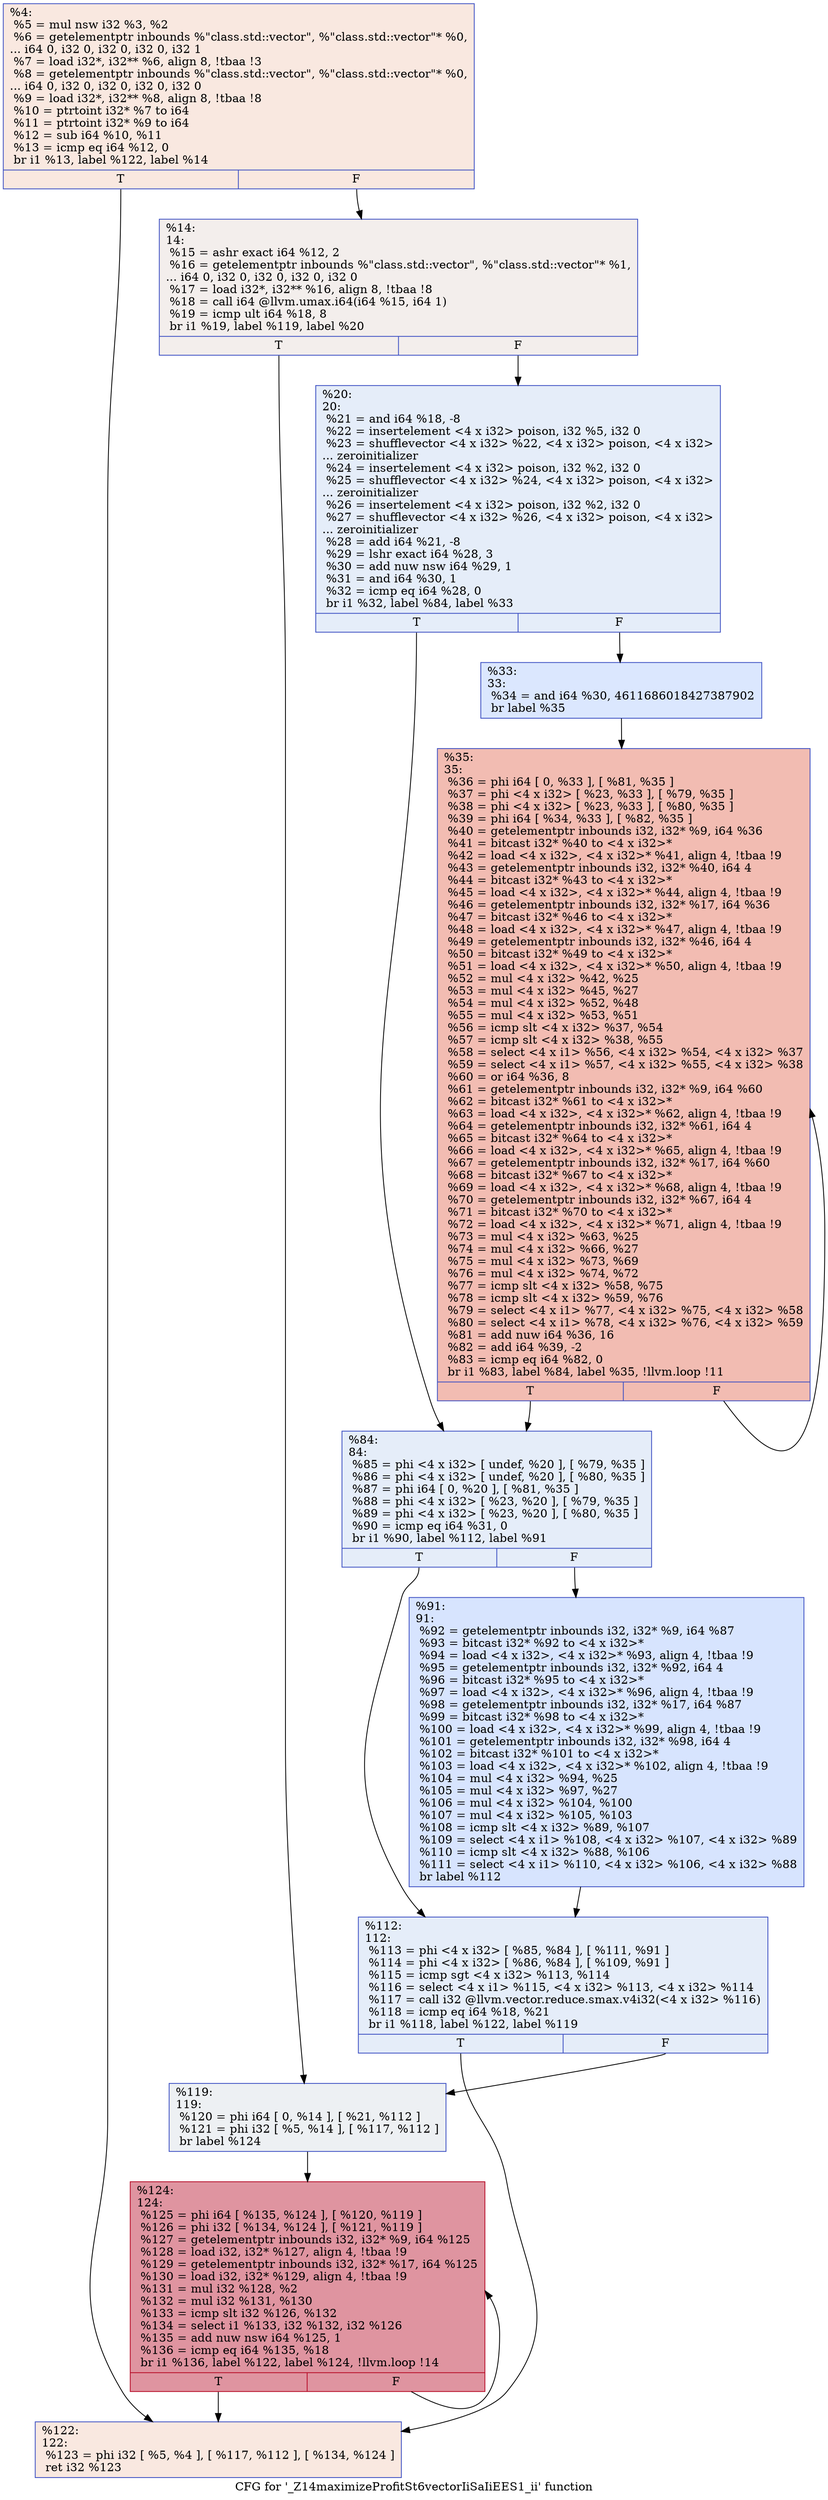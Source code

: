 digraph "CFG for '_Z14maximizeProfitSt6vectorIiSaIiEES1_ii' function" {
	label="CFG for '_Z14maximizeProfitSt6vectorIiSaIiEES1_ii' function";

	Node0x55f3930cd300 [shape=record,color="#3d50c3ff", style=filled, fillcolor="#f1ccb870",label="{%4:\l  %5 = mul nsw i32 %3, %2\l  %6 = getelementptr inbounds %\"class.std::vector\", %\"class.std::vector\"* %0,\l... i64 0, i32 0, i32 0, i32 0, i32 1\l  %7 = load i32*, i32** %6, align 8, !tbaa !3\l  %8 = getelementptr inbounds %\"class.std::vector\", %\"class.std::vector\"* %0,\l... i64 0, i32 0, i32 0, i32 0, i32 0\l  %9 = load i32*, i32** %8, align 8, !tbaa !8\l  %10 = ptrtoint i32* %7 to i64\l  %11 = ptrtoint i32* %9 to i64\l  %12 = sub i64 %10, %11\l  %13 = icmp eq i64 %12, 0\l  br i1 %13, label %122, label %14\l|{<s0>T|<s1>F}}"];
	Node0x55f3930cd300:s0 -> Node0x55f3930cd350;
	Node0x55f3930cd300:s1 -> Node0x55f3930ce530;
	Node0x55f3930ce530 [shape=record,color="#3d50c3ff", style=filled, fillcolor="#e3d9d370",label="{%14:\l14:                                               \l  %15 = ashr exact i64 %12, 2\l  %16 = getelementptr inbounds %\"class.std::vector\", %\"class.std::vector\"* %1,\l... i64 0, i32 0, i32 0, i32 0, i32 0\l  %17 = load i32*, i32** %16, align 8, !tbaa !8\l  %18 = call i64 @llvm.umax.i64(i64 %15, i64 1)\l  %19 = icmp ult i64 %18, 8\l  br i1 %19, label %119, label %20\l|{<s0>T|<s1>F}}"];
	Node0x55f3930ce530:s0 -> Node0x55f3930cf1a0;
	Node0x55f3930ce530:s1 -> Node0x55f3930cf1f0;
	Node0x55f3930cf1f0 [shape=record,color="#3d50c3ff", style=filled, fillcolor="#c5d6f270",label="{%20:\l20:                                               \l  %21 = and i64 %18, -8\l  %22 = insertelement \<4 x i32\> poison, i32 %5, i32 0\l  %23 = shufflevector \<4 x i32\> %22, \<4 x i32\> poison, \<4 x i32\>\l... zeroinitializer\l  %24 = insertelement \<4 x i32\> poison, i32 %2, i32 0\l  %25 = shufflevector \<4 x i32\> %24, \<4 x i32\> poison, \<4 x i32\>\l... zeroinitializer\l  %26 = insertelement \<4 x i32\> poison, i32 %2, i32 0\l  %27 = shufflevector \<4 x i32\> %26, \<4 x i32\> poison, \<4 x i32\>\l... zeroinitializer\l  %28 = add i64 %21, -8\l  %29 = lshr exact i64 %28, 3\l  %30 = add nuw nsw i64 %29, 1\l  %31 = and i64 %30, 1\l  %32 = icmp eq i64 %28, 0\l  br i1 %32, label %84, label %33\l|{<s0>T|<s1>F}}"];
	Node0x55f3930cf1f0:s0 -> Node0x55f3930d0740;
	Node0x55f3930cf1f0:s1 -> Node0x55f3930d0790;
	Node0x55f3930d0790 [shape=record,color="#3d50c3ff", style=filled, fillcolor="#aec9fc70",label="{%33:\l33:                                               \l  %34 = and i64 %30, 4611686018427387902\l  br label %35\l}"];
	Node0x55f3930d0790 -> Node0x55f3930d09b0;
	Node0x55f3930d09b0 [shape=record,color="#3d50c3ff", style=filled, fillcolor="#e1675170",label="{%35:\l35:                                               \l  %36 = phi i64 [ 0, %33 ], [ %81, %35 ]\l  %37 = phi \<4 x i32\> [ %23, %33 ], [ %79, %35 ]\l  %38 = phi \<4 x i32\> [ %23, %33 ], [ %80, %35 ]\l  %39 = phi i64 [ %34, %33 ], [ %82, %35 ]\l  %40 = getelementptr inbounds i32, i32* %9, i64 %36\l  %41 = bitcast i32* %40 to \<4 x i32\>*\l  %42 = load \<4 x i32\>, \<4 x i32\>* %41, align 4, !tbaa !9\l  %43 = getelementptr inbounds i32, i32* %40, i64 4\l  %44 = bitcast i32* %43 to \<4 x i32\>*\l  %45 = load \<4 x i32\>, \<4 x i32\>* %44, align 4, !tbaa !9\l  %46 = getelementptr inbounds i32, i32* %17, i64 %36\l  %47 = bitcast i32* %46 to \<4 x i32\>*\l  %48 = load \<4 x i32\>, \<4 x i32\>* %47, align 4, !tbaa !9\l  %49 = getelementptr inbounds i32, i32* %46, i64 4\l  %50 = bitcast i32* %49 to \<4 x i32\>*\l  %51 = load \<4 x i32\>, \<4 x i32\>* %50, align 4, !tbaa !9\l  %52 = mul \<4 x i32\> %42, %25\l  %53 = mul \<4 x i32\> %45, %27\l  %54 = mul \<4 x i32\> %52, %48\l  %55 = mul \<4 x i32\> %53, %51\l  %56 = icmp slt \<4 x i32\> %37, %54\l  %57 = icmp slt \<4 x i32\> %38, %55\l  %58 = select \<4 x i1\> %56, \<4 x i32\> %54, \<4 x i32\> %37\l  %59 = select \<4 x i1\> %57, \<4 x i32\> %55, \<4 x i32\> %38\l  %60 = or i64 %36, 8\l  %61 = getelementptr inbounds i32, i32* %9, i64 %60\l  %62 = bitcast i32* %61 to \<4 x i32\>*\l  %63 = load \<4 x i32\>, \<4 x i32\>* %62, align 4, !tbaa !9\l  %64 = getelementptr inbounds i32, i32* %61, i64 4\l  %65 = bitcast i32* %64 to \<4 x i32\>*\l  %66 = load \<4 x i32\>, \<4 x i32\>* %65, align 4, !tbaa !9\l  %67 = getelementptr inbounds i32, i32* %17, i64 %60\l  %68 = bitcast i32* %67 to \<4 x i32\>*\l  %69 = load \<4 x i32\>, \<4 x i32\>* %68, align 4, !tbaa !9\l  %70 = getelementptr inbounds i32, i32* %67, i64 4\l  %71 = bitcast i32* %70 to \<4 x i32\>*\l  %72 = load \<4 x i32\>, \<4 x i32\>* %71, align 4, !tbaa !9\l  %73 = mul \<4 x i32\> %63, %25\l  %74 = mul \<4 x i32\> %66, %27\l  %75 = mul \<4 x i32\> %73, %69\l  %76 = mul \<4 x i32\> %74, %72\l  %77 = icmp slt \<4 x i32\> %58, %75\l  %78 = icmp slt \<4 x i32\> %59, %76\l  %79 = select \<4 x i1\> %77, \<4 x i32\> %75, \<4 x i32\> %58\l  %80 = select \<4 x i1\> %78, \<4 x i32\> %76, \<4 x i32\> %59\l  %81 = add nuw i64 %36, 16\l  %82 = add i64 %39, -2\l  %83 = icmp eq i64 %82, 0\l  br i1 %83, label %84, label %35, !llvm.loop !11\l|{<s0>T|<s1>F}}"];
	Node0x55f3930d09b0:s0 -> Node0x55f3930d0740;
	Node0x55f3930d09b0:s1 -> Node0x55f3930d09b0;
	Node0x55f3930d0740 [shape=record,color="#3d50c3ff", style=filled, fillcolor="#c5d6f270",label="{%84:\l84:                                               \l  %85 = phi \<4 x i32\> [ undef, %20 ], [ %79, %35 ]\l  %86 = phi \<4 x i32\> [ undef, %20 ], [ %80, %35 ]\l  %87 = phi i64 [ 0, %20 ], [ %81, %35 ]\l  %88 = phi \<4 x i32\> [ %23, %20 ], [ %79, %35 ]\l  %89 = phi \<4 x i32\> [ %23, %20 ], [ %80, %35 ]\l  %90 = icmp eq i64 %31, 0\l  br i1 %90, label %112, label %91\l|{<s0>T|<s1>F}}"];
	Node0x55f3930d0740:s0 -> Node0x55f3930d3b40;
	Node0x55f3930d0740:s1 -> Node0x55f3930d3b90;
	Node0x55f3930d3b90 [shape=record,color="#3d50c3ff", style=filled, fillcolor="#a5c3fe70",label="{%91:\l91:                                               \l  %92 = getelementptr inbounds i32, i32* %9, i64 %87\l  %93 = bitcast i32* %92 to \<4 x i32\>*\l  %94 = load \<4 x i32\>, \<4 x i32\>* %93, align 4, !tbaa !9\l  %95 = getelementptr inbounds i32, i32* %92, i64 4\l  %96 = bitcast i32* %95 to \<4 x i32\>*\l  %97 = load \<4 x i32\>, \<4 x i32\>* %96, align 4, !tbaa !9\l  %98 = getelementptr inbounds i32, i32* %17, i64 %87\l  %99 = bitcast i32* %98 to \<4 x i32\>*\l  %100 = load \<4 x i32\>, \<4 x i32\>* %99, align 4, !tbaa !9\l  %101 = getelementptr inbounds i32, i32* %98, i64 4\l  %102 = bitcast i32* %101 to \<4 x i32\>*\l  %103 = load \<4 x i32\>, \<4 x i32\>* %102, align 4, !tbaa !9\l  %104 = mul \<4 x i32\> %94, %25\l  %105 = mul \<4 x i32\> %97, %27\l  %106 = mul \<4 x i32\> %104, %100\l  %107 = mul \<4 x i32\> %105, %103\l  %108 = icmp slt \<4 x i32\> %89, %107\l  %109 = select \<4 x i1\> %108, \<4 x i32\> %107, \<4 x i32\> %89\l  %110 = icmp slt \<4 x i32\> %88, %106\l  %111 = select \<4 x i1\> %110, \<4 x i32\> %106, \<4 x i32\> %88\l  br label %112\l}"];
	Node0x55f3930d3b90 -> Node0x55f3930d3b40;
	Node0x55f3930d3b40 [shape=record,color="#3d50c3ff", style=filled, fillcolor="#c5d6f270",label="{%112:\l112:                                              \l  %113 = phi \<4 x i32\> [ %85, %84 ], [ %111, %91 ]\l  %114 = phi \<4 x i32\> [ %86, %84 ], [ %109, %91 ]\l  %115 = icmp sgt \<4 x i32\> %113, %114\l  %116 = select \<4 x i1\> %115, \<4 x i32\> %113, \<4 x i32\> %114\l  %117 = call i32 @llvm.vector.reduce.smax.v4i32(\<4 x i32\> %116)\l  %118 = icmp eq i64 %18, %21\l  br i1 %118, label %122, label %119\l|{<s0>T|<s1>F}}"];
	Node0x55f3930d3b40:s0 -> Node0x55f3930cd350;
	Node0x55f3930d3b40:s1 -> Node0x55f3930cf1a0;
	Node0x55f3930cf1a0 [shape=record,color="#3d50c3ff", style=filled, fillcolor="#d6dce470",label="{%119:\l119:                                              \l  %120 = phi i64 [ 0, %14 ], [ %21, %112 ]\l  %121 = phi i32 [ %5, %14 ], [ %117, %112 ]\l  br label %124\l}"];
	Node0x55f3930cf1a0 -> Node0x55f3930d4f30;
	Node0x55f3930cd350 [shape=record,color="#3d50c3ff", style=filled, fillcolor="#f1ccb870",label="{%122:\l122:                                              \l  %123 = phi i32 [ %5, %4 ], [ %117, %112 ], [ %134, %124 ]\l  ret i32 %123\l}"];
	Node0x55f3930d4f30 [shape=record,color="#b70d28ff", style=filled, fillcolor="#b70d2870",label="{%124:\l124:                                              \l  %125 = phi i64 [ %135, %124 ], [ %120, %119 ]\l  %126 = phi i32 [ %134, %124 ], [ %121, %119 ]\l  %127 = getelementptr inbounds i32, i32* %9, i64 %125\l  %128 = load i32, i32* %127, align 4, !tbaa !9\l  %129 = getelementptr inbounds i32, i32* %17, i64 %125\l  %130 = load i32, i32* %129, align 4, !tbaa !9\l  %131 = mul i32 %128, %2\l  %132 = mul i32 %131, %130\l  %133 = icmp slt i32 %126, %132\l  %134 = select i1 %133, i32 %132, i32 %126\l  %135 = add nuw nsw i64 %125, 1\l  %136 = icmp eq i64 %135, %18\l  br i1 %136, label %122, label %124, !llvm.loop !14\l|{<s0>T|<s1>F}}"];
	Node0x55f3930d4f30:s0 -> Node0x55f3930cd350;
	Node0x55f3930d4f30:s1 -> Node0x55f3930d4f30;
}
